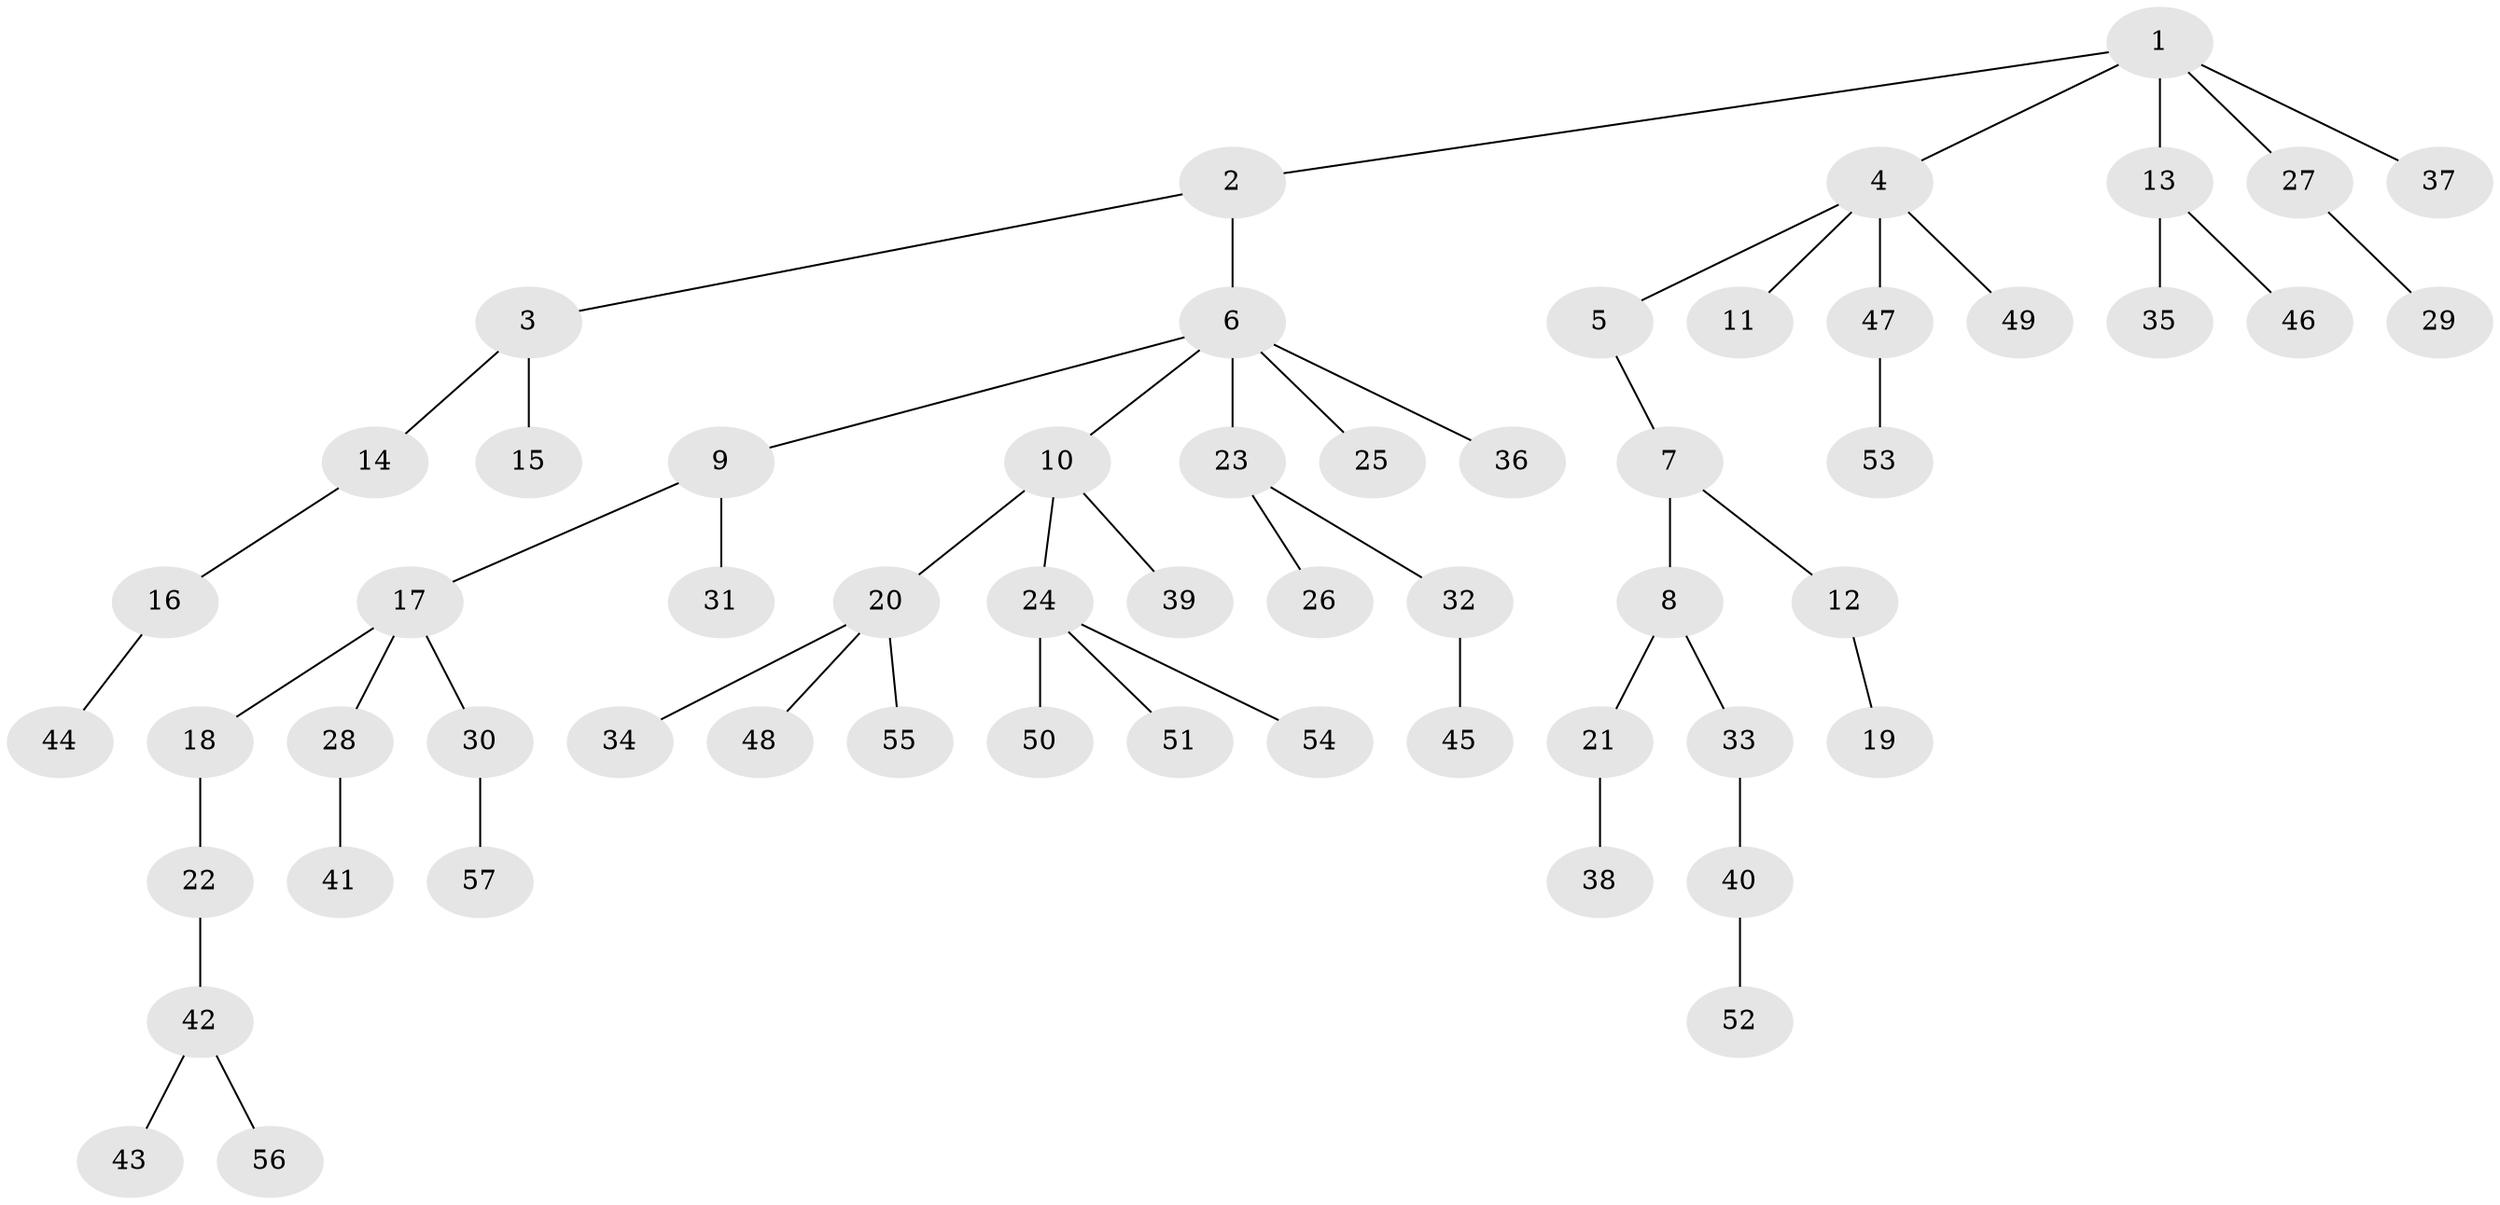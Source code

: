 // Generated by graph-tools (version 1.1) at 2025/37/03/09/25 02:37:03]
// undirected, 57 vertices, 56 edges
graph export_dot {
graph [start="1"]
  node [color=gray90,style=filled];
  1;
  2;
  3;
  4;
  5;
  6;
  7;
  8;
  9;
  10;
  11;
  12;
  13;
  14;
  15;
  16;
  17;
  18;
  19;
  20;
  21;
  22;
  23;
  24;
  25;
  26;
  27;
  28;
  29;
  30;
  31;
  32;
  33;
  34;
  35;
  36;
  37;
  38;
  39;
  40;
  41;
  42;
  43;
  44;
  45;
  46;
  47;
  48;
  49;
  50;
  51;
  52;
  53;
  54;
  55;
  56;
  57;
  1 -- 2;
  1 -- 4;
  1 -- 13;
  1 -- 27;
  1 -- 37;
  2 -- 3;
  2 -- 6;
  3 -- 14;
  3 -- 15;
  4 -- 5;
  4 -- 11;
  4 -- 47;
  4 -- 49;
  5 -- 7;
  6 -- 9;
  6 -- 10;
  6 -- 23;
  6 -- 25;
  6 -- 36;
  7 -- 8;
  7 -- 12;
  8 -- 21;
  8 -- 33;
  9 -- 17;
  9 -- 31;
  10 -- 20;
  10 -- 24;
  10 -- 39;
  12 -- 19;
  13 -- 35;
  13 -- 46;
  14 -- 16;
  16 -- 44;
  17 -- 18;
  17 -- 28;
  17 -- 30;
  18 -- 22;
  20 -- 34;
  20 -- 48;
  20 -- 55;
  21 -- 38;
  22 -- 42;
  23 -- 26;
  23 -- 32;
  24 -- 50;
  24 -- 51;
  24 -- 54;
  27 -- 29;
  28 -- 41;
  30 -- 57;
  32 -- 45;
  33 -- 40;
  40 -- 52;
  42 -- 43;
  42 -- 56;
  47 -- 53;
}

